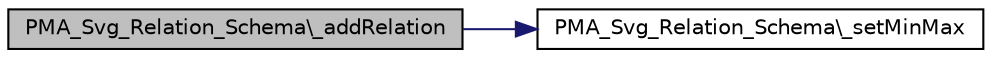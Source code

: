 digraph G
{
  edge [fontname="Helvetica",fontsize="10",labelfontname="Helvetica",labelfontsize="10"];
  node [fontname="Helvetica",fontsize="10",shape=record];
  rankdir="LR";
  Node1 [label="PMA_Svg_Relation_Schema\\_addRelation",height=0.2,width=0.4,color="black", fillcolor="grey75", style="filled" fontcolor="black"];
  Node1 -> Node2 [color="midnightblue",fontsize="10",style="solid",fontname="Helvetica"];
  Node2 [label="PMA_Svg_Relation_Schema\\_setMinMax",height=0.2,width=0.4,color="black", fillcolor="white", style="filled",URL="$classPMA__Svg__Relation__Schema.html#ac37e3d5d200866680338d16b00e1fb49",tooltip="Sets X and Y minimum and maximum for a table cell."];
}
